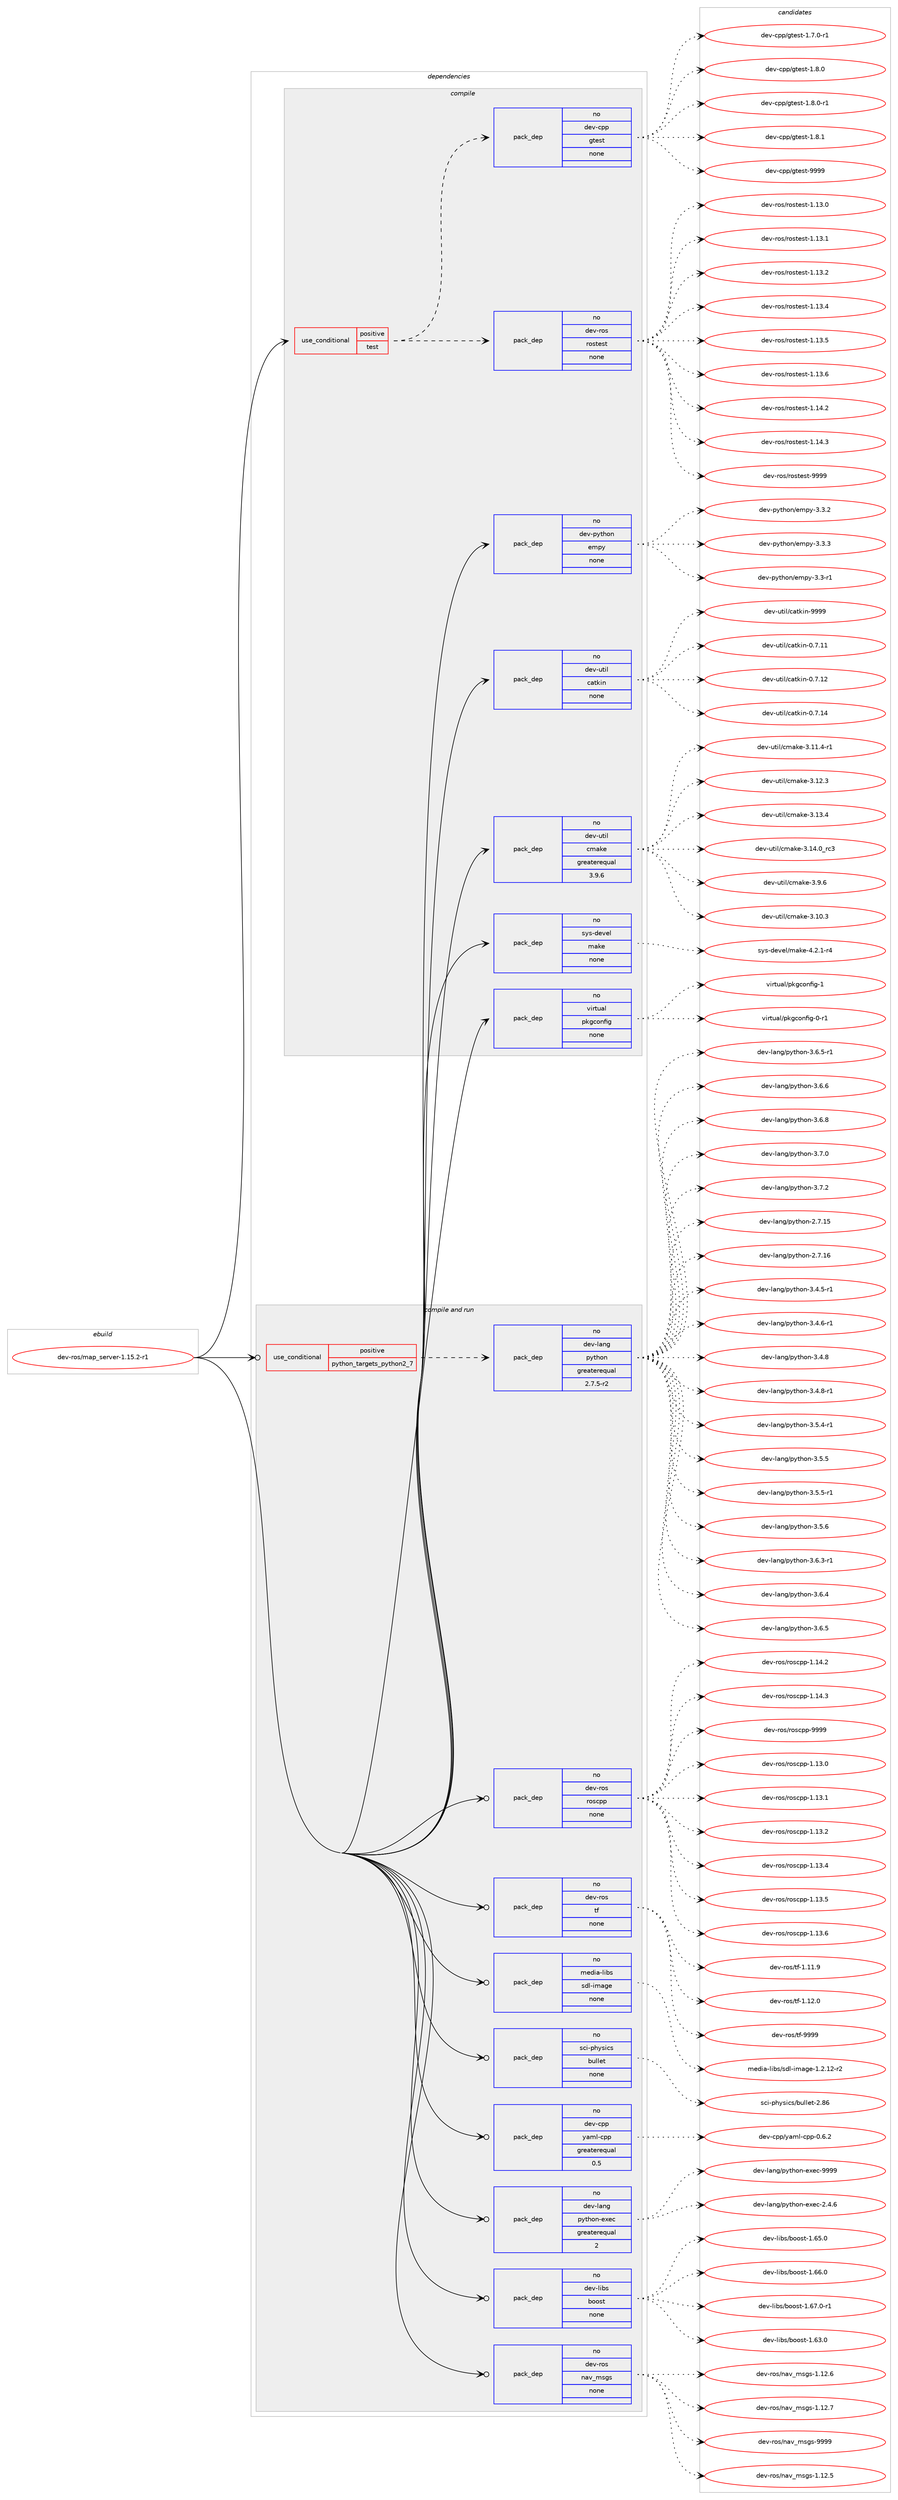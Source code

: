digraph prolog {

# *************
# Graph options
# *************

newrank=true;
concentrate=true;
compound=true;
graph [rankdir=LR,fontname=Helvetica,fontsize=10,ranksep=1.5];#, ranksep=2.5, nodesep=0.2];
edge  [arrowhead=vee];
node  [fontname=Helvetica,fontsize=10];

# **********
# The ebuild
# **********

subgraph cluster_leftcol {
color=gray;
rank=same;
label=<<i>ebuild</i>>;
id [label="dev-ros/map_server-1.15.2-r1", color=red, width=4, href="../dev-ros/map_server-1.15.2-r1.svg"];
}

# ****************
# The dependencies
# ****************

subgraph cluster_midcol {
color=gray;
label=<<i>dependencies</i>>;
subgraph cluster_compile {
fillcolor="#eeeeee";
style=filled;
label=<<i>compile</i>>;
subgraph cond388930 {
dependency1459114 [label=<<TABLE BORDER="0" CELLBORDER="1" CELLSPACING="0" CELLPADDING="4"><TR><TD ROWSPAN="3" CELLPADDING="10">use_conditional</TD></TR><TR><TD>positive</TD></TR><TR><TD>test</TD></TR></TABLE>>, shape=none, color=red];
subgraph pack1046794 {
dependency1459115 [label=<<TABLE BORDER="0" CELLBORDER="1" CELLSPACING="0" CELLPADDING="4" WIDTH="220"><TR><TD ROWSPAN="6" CELLPADDING="30">pack_dep</TD></TR><TR><TD WIDTH="110">no</TD></TR><TR><TD>dev-ros</TD></TR><TR><TD>rostest</TD></TR><TR><TD>none</TD></TR><TR><TD></TD></TR></TABLE>>, shape=none, color=blue];
}
dependency1459114:e -> dependency1459115:w [weight=20,style="dashed",arrowhead="vee"];
subgraph pack1046795 {
dependency1459116 [label=<<TABLE BORDER="0" CELLBORDER="1" CELLSPACING="0" CELLPADDING="4" WIDTH="220"><TR><TD ROWSPAN="6" CELLPADDING="30">pack_dep</TD></TR><TR><TD WIDTH="110">no</TD></TR><TR><TD>dev-cpp</TD></TR><TR><TD>gtest</TD></TR><TR><TD>none</TD></TR><TR><TD></TD></TR></TABLE>>, shape=none, color=blue];
}
dependency1459114:e -> dependency1459116:w [weight=20,style="dashed",arrowhead="vee"];
}
id:e -> dependency1459114:w [weight=20,style="solid",arrowhead="vee"];
subgraph pack1046796 {
dependency1459117 [label=<<TABLE BORDER="0" CELLBORDER="1" CELLSPACING="0" CELLPADDING="4" WIDTH="220"><TR><TD ROWSPAN="6" CELLPADDING="30">pack_dep</TD></TR><TR><TD WIDTH="110">no</TD></TR><TR><TD>dev-python</TD></TR><TR><TD>empy</TD></TR><TR><TD>none</TD></TR><TR><TD></TD></TR></TABLE>>, shape=none, color=blue];
}
id:e -> dependency1459117:w [weight=20,style="solid",arrowhead="vee"];
subgraph pack1046797 {
dependency1459118 [label=<<TABLE BORDER="0" CELLBORDER="1" CELLSPACING="0" CELLPADDING="4" WIDTH="220"><TR><TD ROWSPAN="6" CELLPADDING="30">pack_dep</TD></TR><TR><TD WIDTH="110">no</TD></TR><TR><TD>dev-util</TD></TR><TR><TD>catkin</TD></TR><TR><TD>none</TD></TR><TR><TD></TD></TR></TABLE>>, shape=none, color=blue];
}
id:e -> dependency1459118:w [weight=20,style="solid",arrowhead="vee"];
subgraph pack1046798 {
dependency1459119 [label=<<TABLE BORDER="0" CELLBORDER="1" CELLSPACING="0" CELLPADDING="4" WIDTH="220"><TR><TD ROWSPAN="6" CELLPADDING="30">pack_dep</TD></TR><TR><TD WIDTH="110">no</TD></TR><TR><TD>dev-util</TD></TR><TR><TD>cmake</TD></TR><TR><TD>greaterequal</TD></TR><TR><TD>3.9.6</TD></TR></TABLE>>, shape=none, color=blue];
}
id:e -> dependency1459119:w [weight=20,style="solid",arrowhead="vee"];
subgraph pack1046799 {
dependency1459120 [label=<<TABLE BORDER="0" CELLBORDER="1" CELLSPACING="0" CELLPADDING="4" WIDTH="220"><TR><TD ROWSPAN="6" CELLPADDING="30">pack_dep</TD></TR><TR><TD WIDTH="110">no</TD></TR><TR><TD>sys-devel</TD></TR><TR><TD>make</TD></TR><TR><TD>none</TD></TR><TR><TD></TD></TR></TABLE>>, shape=none, color=blue];
}
id:e -> dependency1459120:w [weight=20,style="solid",arrowhead="vee"];
subgraph pack1046800 {
dependency1459121 [label=<<TABLE BORDER="0" CELLBORDER="1" CELLSPACING="0" CELLPADDING="4" WIDTH="220"><TR><TD ROWSPAN="6" CELLPADDING="30">pack_dep</TD></TR><TR><TD WIDTH="110">no</TD></TR><TR><TD>virtual</TD></TR><TR><TD>pkgconfig</TD></TR><TR><TD>none</TD></TR><TR><TD></TD></TR></TABLE>>, shape=none, color=blue];
}
id:e -> dependency1459121:w [weight=20,style="solid",arrowhead="vee"];
}
subgraph cluster_compileandrun {
fillcolor="#eeeeee";
style=filled;
label=<<i>compile and run</i>>;
subgraph cond388931 {
dependency1459122 [label=<<TABLE BORDER="0" CELLBORDER="1" CELLSPACING="0" CELLPADDING="4"><TR><TD ROWSPAN="3" CELLPADDING="10">use_conditional</TD></TR><TR><TD>positive</TD></TR><TR><TD>python_targets_python2_7</TD></TR></TABLE>>, shape=none, color=red];
subgraph pack1046801 {
dependency1459123 [label=<<TABLE BORDER="0" CELLBORDER="1" CELLSPACING="0" CELLPADDING="4" WIDTH="220"><TR><TD ROWSPAN="6" CELLPADDING="30">pack_dep</TD></TR><TR><TD WIDTH="110">no</TD></TR><TR><TD>dev-lang</TD></TR><TR><TD>python</TD></TR><TR><TD>greaterequal</TD></TR><TR><TD>2.7.5-r2</TD></TR></TABLE>>, shape=none, color=blue];
}
dependency1459122:e -> dependency1459123:w [weight=20,style="dashed",arrowhead="vee"];
}
id:e -> dependency1459122:w [weight=20,style="solid",arrowhead="odotvee"];
subgraph pack1046802 {
dependency1459124 [label=<<TABLE BORDER="0" CELLBORDER="1" CELLSPACING="0" CELLPADDING="4" WIDTH="220"><TR><TD ROWSPAN="6" CELLPADDING="30">pack_dep</TD></TR><TR><TD WIDTH="110">no</TD></TR><TR><TD>dev-cpp</TD></TR><TR><TD>yaml-cpp</TD></TR><TR><TD>greaterequal</TD></TR><TR><TD>0.5</TD></TR></TABLE>>, shape=none, color=blue];
}
id:e -> dependency1459124:w [weight=20,style="solid",arrowhead="odotvee"];
subgraph pack1046803 {
dependency1459125 [label=<<TABLE BORDER="0" CELLBORDER="1" CELLSPACING="0" CELLPADDING="4" WIDTH="220"><TR><TD ROWSPAN="6" CELLPADDING="30">pack_dep</TD></TR><TR><TD WIDTH="110">no</TD></TR><TR><TD>dev-lang</TD></TR><TR><TD>python-exec</TD></TR><TR><TD>greaterequal</TD></TR><TR><TD>2</TD></TR></TABLE>>, shape=none, color=blue];
}
id:e -> dependency1459125:w [weight=20,style="solid",arrowhead="odotvee"];
subgraph pack1046804 {
dependency1459126 [label=<<TABLE BORDER="0" CELLBORDER="1" CELLSPACING="0" CELLPADDING="4" WIDTH="220"><TR><TD ROWSPAN="6" CELLPADDING="30">pack_dep</TD></TR><TR><TD WIDTH="110">no</TD></TR><TR><TD>dev-libs</TD></TR><TR><TD>boost</TD></TR><TR><TD>none</TD></TR><TR><TD></TD></TR></TABLE>>, shape=none, color=blue];
}
id:e -> dependency1459126:w [weight=20,style="solid",arrowhead="odotvee"];
subgraph pack1046805 {
dependency1459127 [label=<<TABLE BORDER="0" CELLBORDER="1" CELLSPACING="0" CELLPADDING="4" WIDTH="220"><TR><TD ROWSPAN="6" CELLPADDING="30">pack_dep</TD></TR><TR><TD WIDTH="110">no</TD></TR><TR><TD>dev-ros</TD></TR><TR><TD>nav_msgs</TD></TR><TR><TD>none</TD></TR><TR><TD></TD></TR></TABLE>>, shape=none, color=blue];
}
id:e -> dependency1459127:w [weight=20,style="solid",arrowhead="odotvee"];
subgraph pack1046806 {
dependency1459128 [label=<<TABLE BORDER="0" CELLBORDER="1" CELLSPACING="0" CELLPADDING="4" WIDTH="220"><TR><TD ROWSPAN="6" CELLPADDING="30">pack_dep</TD></TR><TR><TD WIDTH="110">no</TD></TR><TR><TD>dev-ros</TD></TR><TR><TD>roscpp</TD></TR><TR><TD>none</TD></TR><TR><TD></TD></TR></TABLE>>, shape=none, color=blue];
}
id:e -> dependency1459128:w [weight=20,style="solid",arrowhead="odotvee"];
subgraph pack1046807 {
dependency1459129 [label=<<TABLE BORDER="0" CELLBORDER="1" CELLSPACING="0" CELLPADDING="4" WIDTH="220"><TR><TD ROWSPAN="6" CELLPADDING="30">pack_dep</TD></TR><TR><TD WIDTH="110">no</TD></TR><TR><TD>dev-ros</TD></TR><TR><TD>tf</TD></TR><TR><TD>none</TD></TR><TR><TD></TD></TR></TABLE>>, shape=none, color=blue];
}
id:e -> dependency1459129:w [weight=20,style="solid",arrowhead="odotvee"];
subgraph pack1046808 {
dependency1459130 [label=<<TABLE BORDER="0" CELLBORDER="1" CELLSPACING="0" CELLPADDING="4" WIDTH="220"><TR><TD ROWSPAN="6" CELLPADDING="30">pack_dep</TD></TR><TR><TD WIDTH="110">no</TD></TR><TR><TD>media-libs</TD></TR><TR><TD>sdl-image</TD></TR><TR><TD>none</TD></TR><TR><TD></TD></TR></TABLE>>, shape=none, color=blue];
}
id:e -> dependency1459130:w [weight=20,style="solid",arrowhead="odotvee"];
subgraph pack1046809 {
dependency1459131 [label=<<TABLE BORDER="0" CELLBORDER="1" CELLSPACING="0" CELLPADDING="4" WIDTH="220"><TR><TD ROWSPAN="6" CELLPADDING="30">pack_dep</TD></TR><TR><TD WIDTH="110">no</TD></TR><TR><TD>sci-physics</TD></TR><TR><TD>bullet</TD></TR><TR><TD>none</TD></TR><TR><TD></TD></TR></TABLE>>, shape=none, color=blue];
}
id:e -> dependency1459131:w [weight=20,style="solid",arrowhead="odotvee"];
}
subgraph cluster_run {
fillcolor="#eeeeee";
style=filled;
label=<<i>run</i>>;
}
}

# **************
# The candidates
# **************

subgraph cluster_choices {
rank=same;
color=gray;
label=<<i>candidates</i>>;

subgraph choice1046794 {
color=black;
nodesep=1;
choice100101118451141111154711411111511610111511645494649514648 [label="dev-ros/rostest-1.13.0", color=red, width=4,href="../dev-ros/rostest-1.13.0.svg"];
choice100101118451141111154711411111511610111511645494649514649 [label="dev-ros/rostest-1.13.1", color=red, width=4,href="../dev-ros/rostest-1.13.1.svg"];
choice100101118451141111154711411111511610111511645494649514650 [label="dev-ros/rostest-1.13.2", color=red, width=4,href="../dev-ros/rostest-1.13.2.svg"];
choice100101118451141111154711411111511610111511645494649514652 [label="dev-ros/rostest-1.13.4", color=red, width=4,href="../dev-ros/rostest-1.13.4.svg"];
choice100101118451141111154711411111511610111511645494649514653 [label="dev-ros/rostest-1.13.5", color=red, width=4,href="../dev-ros/rostest-1.13.5.svg"];
choice100101118451141111154711411111511610111511645494649514654 [label="dev-ros/rostest-1.13.6", color=red, width=4,href="../dev-ros/rostest-1.13.6.svg"];
choice100101118451141111154711411111511610111511645494649524650 [label="dev-ros/rostest-1.14.2", color=red, width=4,href="../dev-ros/rostest-1.14.2.svg"];
choice100101118451141111154711411111511610111511645494649524651 [label="dev-ros/rostest-1.14.3", color=red, width=4,href="../dev-ros/rostest-1.14.3.svg"];
choice10010111845114111115471141111151161011151164557575757 [label="dev-ros/rostest-9999", color=red, width=4,href="../dev-ros/rostest-9999.svg"];
dependency1459115:e -> choice100101118451141111154711411111511610111511645494649514648:w [style=dotted,weight="100"];
dependency1459115:e -> choice100101118451141111154711411111511610111511645494649514649:w [style=dotted,weight="100"];
dependency1459115:e -> choice100101118451141111154711411111511610111511645494649514650:w [style=dotted,weight="100"];
dependency1459115:e -> choice100101118451141111154711411111511610111511645494649514652:w [style=dotted,weight="100"];
dependency1459115:e -> choice100101118451141111154711411111511610111511645494649514653:w [style=dotted,weight="100"];
dependency1459115:e -> choice100101118451141111154711411111511610111511645494649514654:w [style=dotted,weight="100"];
dependency1459115:e -> choice100101118451141111154711411111511610111511645494649524650:w [style=dotted,weight="100"];
dependency1459115:e -> choice100101118451141111154711411111511610111511645494649524651:w [style=dotted,weight="100"];
dependency1459115:e -> choice10010111845114111115471141111151161011151164557575757:w [style=dotted,weight="100"];
}
subgraph choice1046795 {
color=black;
nodesep=1;
choice1001011184599112112471031161011151164549465546484511449 [label="dev-cpp/gtest-1.7.0-r1", color=red, width=4,href="../dev-cpp/gtest-1.7.0-r1.svg"];
choice100101118459911211247103116101115116454946564648 [label="dev-cpp/gtest-1.8.0", color=red, width=4,href="../dev-cpp/gtest-1.8.0.svg"];
choice1001011184599112112471031161011151164549465646484511449 [label="dev-cpp/gtest-1.8.0-r1", color=red, width=4,href="../dev-cpp/gtest-1.8.0-r1.svg"];
choice100101118459911211247103116101115116454946564649 [label="dev-cpp/gtest-1.8.1", color=red, width=4,href="../dev-cpp/gtest-1.8.1.svg"];
choice1001011184599112112471031161011151164557575757 [label="dev-cpp/gtest-9999", color=red, width=4,href="../dev-cpp/gtest-9999.svg"];
dependency1459116:e -> choice1001011184599112112471031161011151164549465546484511449:w [style=dotted,weight="100"];
dependency1459116:e -> choice100101118459911211247103116101115116454946564648:w [style=dotted,weight="100"];
dependency1459116:e -> choice1001011184599112112471031161011151164549465646484511449:w [style=dotted,weight="100"];
dependency1459116:e -> choice100101118459911211247103116101115116454946564649:w [style=dotted,weight="100"];
dependency1459116:e -> choice1001011184599112112471031161011151164557575757:w [style=dotted,weight="100"];
}
subgraph choice1046796 {
color=black;
nodesep=1;
choice1001011184511212111610411111047101109112121455146514511449 [label="dev-python/empy-3.3-r1", color=red, width=4,href="../dev-python/empy-3.3-r1.svg"];
choice1001011184511212111610411111047101109112121455146514650 [label="dev-python/empy-3.3.2", color=red, width=4,href="../dev-python/empy-3.3.2.svg"];
choice1001011184511212111610411111047101109112121455146514651 [label="dev-python/empy-3.3.3", color=red, width=4,href="../dev-python/empy-3.3.3.svg"];
dependency1459117:e -> choice1001011184511212111610411111047101109112121455146514511449:w [style=dotted,weight="100"];
dependency1459117:e -> choice1001011184511212111610411111047101109112121455146514650:w [style=dotted,weight="100"];
dependency1459117:e -> choice1001011184511212111610411111047101109112121455146514651:w [style=dotted,weight="100"];
}
subgraph choice1046797 {
color=black;
nodesep=1;
choice1001011184511711610510847999711610710511045484655464949 [label="dev-util/catkin-0.7.11", color=red, width=4,href="../dev-util/catkin-0.7.11.svg"];
choice1001011184511711610510847999711610710511045484655464950 [label="dev-util/catkin-0.7.12", color=red, width=4,href="../dev-util/catkin-0.7.12.svg"];
choice1001011184511711610510847999711610710511045484655464952 [label="dev-util/catkin-0.7.14", color=red, width=4,href="../dev-util/catkin-0.7.14.svg"];
choice100101118451171161051084799971161071051104557575757 [label="dev-util/catkin-9999", color=red, width=4,href="../dev-util/catkin-9999.svg"];
dependency1459118:e -> choice1001011184511711610510847999711610710511045484655464949:w [style=dotted,weight="100"];
dependency1459118:e -> choice1001011184511711610510847999711610710511045484655464950:w [style=dotted,weight="100"];
dependency1459118:e -> choice1001011184511711610510847999711610710511045484655464952:w [style=dotted,weight="100"];
dependency1459118:e -> choice100101118451171161051084799971161071051104557575757:w [style=dotted,weight="100"];
}
subgraph choice1046798 {
color=black;
nodesep=1;
choice1001011184511711610510847991099710710145514649484651 [label="dev-util/cmake-3.10.3", color=red, width=4,href="../dev-util/cmake-3.10.3.svg"];
choice10010111845117116105108479910997107101455146494946524511449 [label="dev-util/cmake-3.11.4-r1", color=red, width=4,href="../dev-util/cmake-3.11.4-r1.svg"];
choice1001011184511711610510847991099710710145514649504651 [label="dev-util/cmake-3.12.3", color=red, width=4,href="../dev-util/cmake-3.12.3.svg"];
choice1001011184511711610510847991099710710145514649514652 [label="dev-util/cmake-3.13.4", color=red, width=4,href="../dev-util/cmake-3.13.4.svg"];
choice1001011184511711610510847991099710710145514649524648951149951 [label="dev-util/cmake-3.14.0_rc3", color=red, width=4,href="../dev-util/cmake-3.14.0_rc3.svg"];
choice10010111845117116105108479910997107101455146574654 [label="dev-util/cmake-3.9.6", color=red, width=4,href="../dev-util/cmake-3.9.6.svg"];
dependency1459119:e -> choice1001011184511711610510847991099710710145514649484651:w [style=dotted,weight="100"];
dependency1459119:e -> choice10010111845117116105108479910997107101455146494946524511449:w [style=dotted,weight="100"];
dependency1459119:e -> choice1001011184511711610510847991099710710145514649504651:w [style=dotted,weight="100"];
dependency1459119:e -> choice1001011184511711610510847991099710710145514649514652:w [style=dotted,weight="100"];
dependency1459119:e -> choice1001011184511711610510847991099710710145514649524648951149951:w [style=dotted,weight="100"];
dependency1459119:e -> choice10010111845117116105108479910997107101455146574654:w [style=dotted,weight="100"];
}
subgraph choice1046799 {
color=black;
nodesep=1;
choice1151211154510010111810110847109971071014552465046494511452 [label="sys-devel/make-4.2.1-r4", color=red, width=4,href="../sys-devel/make-4.2.1-r4.svg"];
dependency1459120:e -> choice1151211154510010111810110847109971071014552465046494511452:w [style=dotted,weight="100"];
}
subgraph choice1046800 {
color=black;
nodesep=1;
choice11810511411611797108471121071039911111010210510345484511449 [label="virtual/pkgconfig-0-r1", color=red, width=4,href="../virtual/pkgconfig-0-r1.svg"];
choice1181051141161179710847112107103991111101021051034549 [label="virtual/pkgconfig-1", color=red, width=4,href="../virtual/pkgconfig-1.svg"];
dependency1459121:e -> choice11810511411611797108471121071039911111010210510345484511449:w [style=dotted,weight="100"];
dependency1459121:e -> choice1181051141161179710847112107103991111101021051034549:w [style=dotted,weight="100"];
}
subgraph choice1046801 {
color=black;
nodesep=1;
choice10010111845108971101034711212111610411111045504655464953 [label="dev-lang/python-2.7.15", color=red, width=4,href="../dev-lang/python-2.7.15.svg"];
choice10010111845108971101034711212111610411111045504655464954 [label="dev-lang/python-2.7.16", color=red, width=4,href="../dev-lang/python-2.7.16.svg"];
choice1001011184510897110103471121211161041111104551465246534511449 [label="dev-lang/python-3.4.5-r1", color=red, width=4,href="../dev-lang/python-3.4.5-r1.svg"];
choice1001011184510897110103471121211161041111104551465246544511449 [label="dev-lang/python-3.4.6-r1", color=red, width=4,href="../dev-lang/python-3.4.6-r1.svg"];
choice100101118451089711010347112121116104111110455146524656 [label="dev-lang/python-3.4.8", color=red, width=4,href="../dev-lang/python-3.4.8.svg"];
choice1001011184510897110103471121211161041111104551465246564511449 [label="dev-lang/python-3.4.8-r1", color=red, width=4,href="../dev-lang/python-3.4.8-r1.svg"];
choice1001011184510897110103471121211161041111104551465346524511449 [label="dev-lang/python-3.5.4-r1", color=red, width=4,href="../dev-lang/python-3.5.4-r1.svg"];
choice100101118451089711010347112121116104111110455146534653 [label="dev-lang/python-3.5.5", color=red, width=4,href="../dev-lang/python-3.5.5.svg"];
choice1001011184510897110103471121211161041111104551465346534511449 [label="dev-lang/python-3.5.5-r1", color=red, width=4,href="../dev-lang/python-3.5.5-r1.svg"];
choice100101118451089711010347112121116104111110455146534654 [label="dev-lang/python-3.5.6", color=red, width=4,href="../dev-lang/python-3.5.6.svg"];
choice1001011184510897110103471121211161041111104551465446514511449 [label="dev-lang/python-3.6.3-r1", color=red, width=4,href="../dev-lang/python-3.6.3-r1.svg"];
choice100101118451089711010347112121116104111110455146544652 [label="dev-lang/python-3.6.4", color=red, width=4,href="../dev-lang/python-3.6.4.svg"];
choice100101118451089711010347112121116104111110455146544653 [label="dev-lang/python-3.6.5", color=red, width=4,href="../dev-lang/python-3.6.5.svg"];
choice1001011184510897110103471121211161041111104551465446534511449 [label="dev-lang/python-3.6.5-r1", color=red, width=4,href="../dev-lang/python-3.6.5-r1.svg"];
choice100101118451089711010347112121116104111110455146544654 [label="dev-lang/python-3.6.6", color=red, width=4,href="../dev-lang/python-3.6.6.svg"];
choice100101118451089711010347112121116104111110455146544656 [label="dev-lang/python-3.6.8", color=red, width=4,href="../dev-lang/python-3.6.8.svg"];
choice100101118451089711010347112121116104111110455146554648 [label="dev-lang/python-3.7.0", color=red, width=4,href="../dev-lang/python-3.7.0.svg"];
choice100101118451089711010347112121116104111110455146554650 [label="dev-lang/python-3.7.2", color=red, width=4,href="../dev-lang/python-3.7.2.svg"];
dependency1459123:e -> choice10010111845108971101034711212111610411111045504655464953:w [style=dotted,weight="100"];
dependency1459123:e -> choice10010111845108971101034711212111610411111045504655464954:w [style=dotted,weight="100"];
dependency1459123:e -> choice1001011184510897110103471121211161041111104551465246534511449:w [style=dotted,weight="100"];
dependency1459123:e -> choice1001011184510897110103471121211161041111104551465246544511449:w [style=dotted,weight="100"];
dependency1459123:e -> choice100101118451089711010347112121116104111110455146524656:w [style=dotted,weight="100"];
dependency1459123:e -> choice1001011184510897110103471121211161041111104551465246564511449:w [style=dotted,weight="100"];
dependency1459123:e -> choice1001011184510897110103471121211161041111104551465346524511449:w [style=dotted,weight="100"];
dependency1459123:e -> choice100101118451089711010347112121116104111110455146534653:w [style=dotted,weight="100"];
dependency1459123:e -> choice1001011184510897110103471121211161041111104551465346534511449:w [style=dotted,weight="100"];
dependency1459123:e -> choice100101118451089711010347112121116104111110455146534654:w [style=dotted,weight="100"];
dependency1459123:e -> choice1001011184510897110103471121211161041111104551465446514511449:w [style=dotted,weight="100"];
dependency1459123:e -> choice100101118451089711010347112121116104111110455146544652:w [style=dotted,weight="100"];
dependency1459123:e -> choice100101118451089711010347112121116104111110455146544653:w [style=dotted,weight="100"];
dependency1459123:e -> choice1001011184510897110103471121211161041111104551465446534511449:w [style=dotted,weight="100"];
dependency1459123:e -> choice100101118451089711010347112121116104111110455146544654:w [style=dotted,weight="100"];
dependency1459123:e -> choice100101118451089711010347112121116104111110455146544656:w [style=dotted,weight="100"];
dependency1459123:e -> choice100101118451089711010347112121116104111110455146554648:w [style=dotted,weight="100"];
dependency1459123:e -> choice100101118451089711010347112121116104111110455146554650:w [style=dotted,weight="100"];
}
subgraph choice1046802 {
color=black;
nodesep=1;
choice100101118459911211247121971091084599112112454846544650 [label="dev-cpp/yaml-cpp-0.6.2", color=red, width=4,href="../dev-cpp/yaml-cpp-0.6.2.svg"];
dependency1459124:e -> choice100101118459911211247121971091084599112112454846544650:w [style=dotted,weight="100"];
}
subgraph choice1046803 {
color=black;
nodesep=1;
choice1001011184510897110103471121211161041111104510112010199455046524654 [label="dev-lang/python-exec-2.4.6", color=red, width=4,href="../dev-lang/python-exec-2.4.6.svg"];
choice10010111845108971101034711212111610411111045101120101994557575757 [label="dev-lang/python-exec-9999", color=red, width=4,href="../dev-lang/python-exec-9999.svg"];
dependency1459125:e -> choice1001011184510897110103471121211161041111104510112010199455046524654:w [style=dotted,weight="100"];
dependency1459125:e -> choice10010111845108971101034711212111610411111045101120101994557575757:w [style=dotted,weight="100"];
}
subgraph choice1046804 {
color=black;
nodesep=1;
choice1001011184510810598115479811111111511645494654514648 [label="dev-libs/boost-1.63.0", color=red, width=4,href="../dev-libs/boost-1.63.0.svg"];
choice1001011184510810598115479811111111511645494654534648 [label="dev-libs/boost-1.65.0", color=red, width=4,href="../dev-libs/boost-1.65.0.svg"];
choice1001011184510810598115479811111111511645494654544648 [label="dev-libs/boost-1.66.0", color=red, width=4,href="../dev-libs/boost-1.66.0.svg"];
choice10010111845108105981154798111111115116454946545546484511449 [label="dev-libs/boost-1.67.0-r1", color=red, width=4,href="../dev-libs/boost-1.67.0-r1.svg"];
dependency1459126:e -> choice1001011184510810598115479811111111511645494654514648:w [style=dotted,weight="100"];
dependency1459126:e -> choice1001011184510810598115479811111111511645494654534648:w [style=dotted,weight="100"];
dependency1459126:e -> choice1001011184510810598115479811111111511645494654544648:w [style=dotted,weight="100"];
dependency1459126:e -> choice10010111845108105981154798111111115116454946545546484511449:w [style=dotted,weight="100"];
}
subgraph choice1046805 {
color=black;
nodesep=1;
choice1001011184511411111547110971189510911510311545494649504653 [label="dev-ros/nav_msgs-1.12.5", color=red, width=4,href="../dev-ros/nav_msgs-1.12.5.svg"];
choice1001011184511411111547110971189510911510311545494649504654 [label="dev-ros/nav_msgs-1.12.6", color=red, width=4,href="../dev-ros/nav_msgs-1.12.6.svg"];
choice1001011184511411111547110971189510911510311545494649504655 [label="dev-ros/nav_msgs-1.12.7", color=red, width=4,href="../dev-ros/nav_msgs-1.12.7.svg"];
choice100101118451141111154711097118951091151031154557575757 [label="dev-ros/nav_msgs-9999", color=red, width=4,href="../dev-ros/nav_msgs-9999.svg"];
dependency1459127:e -> choice1001011184511411111547110971189510911510311545494649504653:w [style=dotted,weight="100"];
dependency1459127:e -> choice1001011184511411111547110971189510911510311545494649504654:w [style=dotted,weight="100"];
dependency1459127:e -> choice1001011184511411111547110971189510911510311545494649504655:w [style=dotted,weight="100"];
dependency1459127:e -> choice100101118451141111154711097118951091151031154557575757:w [style=dotted,weight="100"];
}
subgraph choice1046806 {
color=black;
nodesep=1;
choice10010111845114111115471141111159911211245494649514648 [label="dev-ros/roscpp-1.13.0", color=red, width=4,href="../dev-ros/roscpp-1.13.0.svg"];
choice10010111845114111115471141111159911211245494649514649 [label="dev-ros/roscpp-1.13.1", color=red, width=4,href="../dev-ros/roscpp-1.13.1.svg"];
choice10010111845114111115471141111159911211245494649514650 [label="dev-ros/roscpp-1.13.2", color=red, width=4,href="../dev-ros/roscpp-1.13.2.svg"];
choice10010111845114111115471141111159911211245494649514652 [label="dev-ros/roscpp-1.13.4", color=red, width=4,href="../dev-ros/roscpp-1.13.4.svg"];
choice10010111845114111115471141111159911211245494649514653 [label="dev-ros/roscpp-1.13.5", color=red, width=4,href="../dev-ros/roscpp-1.13.5.svg"];
choice10010111845114111115471141111159911211245494649514654 [label="dev-ros/roscpp-1.13.6", color=red, width=4,href="../dev-ros/roscpp-1.13.6.svg"];
choice10010111845114111115471141111159911211245494649524650 [label="dev-ros/roscpp-1.14.2", color=red, width=4,href="../dev-ros/roscpp-1.14.2.svg"];
choice10010111845114111115471141111159911211245494649524651 [label="dev-ros/roscpp-1.14.3", color=red, width=4,href="../dev-ros/roscpp-1.14.3.svg"];
choice1001011184511411111547114111115991121124557575757 [label="dev-ros/roscpp-9999", color=red, width=4,href="../dev-ros/roscpp-9999.svg"];
dependency1459128:e -> choice10010111845114111115471141111159911211245494649514648:w [style=dotted,weight="100"];
dependency1459128:e -> choice10010111845114111115471141111159911211245494649514649:w [style=dotted,weight="100"];
dependency1459128:e -> choice10010111845114111115471141111159911211245494649514650:w [style=dotted,weight="100"];
dependency1459128:e -> choice10010111845114111115471141111159911211245494649514652:w [style=dotted,weight="100"];
dependency1459128:e -> choice10010111845114111115471141111159911211245494649514653:w [style=dotted,weight="100"];
dependency1459128:e -> choice10010111845114111115471141111159911211245494649514654:w [style=dotted,weight="100"];
dependency1459128:e -> choice10010111845114111115471141111159911211245494649524650:w [style=dotted,weight="100"];
dependency1459128:e -> choice10010111845114111115471141111159911211245494649524651:w [style=dotted,weight="100"];
dependency1459128:e -> choice1001011184511411111547114111115991121124557575757:w [style=dotted,weight="100"];
}
subgraph choice1046807 {
color=black;
nodesep=1;
choice100101118451141111154711610245494649494657 [label="dev-ros/tf-1.11.9", color=red, width=4,href="../dev-ros/tf-1.11.9.svg"];
choice100101118451141111154711610245494649504648 [label="dev-ros/tf-1.12.0", color=red, width=4,href="../dev-ros/tf-1.12.0.svg"];
choice10010111845114111115471161024557575757 [label="dev-ros/tf-9999", color=red, width=4,href="../dev-ros/tf-9999.svg"];
dependency1459129:e -> choice100101118451141111154711610245494649494657:w [style=dotted,weight="100"];
dependency1459129:e -> choice100101118451141111154711610245494649504648:w [style=dotted,weight="100"];
dependency1459129:e -> choice10010111845114111115471161024557575757:w [style=dotted,weight="100"];
}
subgraph choice1046808 {
color=black;
nodesep=1;
choice109101100105974510810598115471151001084510510997103101454946504649504511450 [label="media-libs/sdl-image-1.2.12-r2", color=red, width=4,href="../media-libs/sdl-image-1.2.12-r2.svg"];
dependency1459130:e -> choice109101100105974510810598115471151001084510510997103101454946504649504511450:w [style=dotted,weight="100"];
}
subgraph choice1046809 {
color=black;
nodesep=1;
choice11599105451121041211151059911547981171081081011164550465654 [label="sci-physics/bullet-2.86", color=red, width=4,href="../sci-physics/bullet-2.86.svg"];
dependency1459131:e -> choice11599105451121041211151059911547981171081081011164550465654:w [style=dotted,weight="100"];
}
}

}
